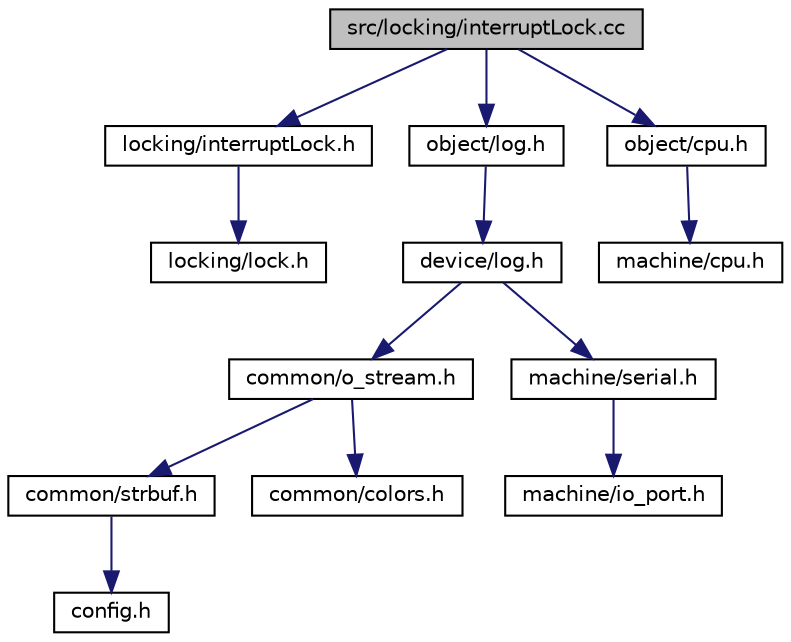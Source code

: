 digraph "src/locking/interruptLock.cc"
{
  bgcolor="transparent";
  edge [fontname="Helvetica",fontsize="10",labelfontname="Helvetica",labelfontsize="10"];
  node [fontname="Helvetica",fontsize="10",shape=record];
  Node1 [label="src/locking/interruptLock.cc",height=0.2,width=0.4,color="black", fillcolor="grey75", style="filled", fontcolor="black"];
  Node1 -> Node2 [color="midnightblue",fontsize="10",style="solid",fontname="Helvetica"];
  Node2 [label="locking/interruptLock.h",height=0.2,width=0.4,color="black",URL="$interruptLock_8h.html"];
  Node2 -> Node3 [color="midnightblue",fontsize="10",style="solid",fontname="Helvetica"];
  Node3 [label="locking/lock.h",height=0.2,width=0.4,color="black",URL="$locking_2lock_8h.html"];
  Node1 -> Node4 [color="midnightblue",fontsize="10",style="solid",fontname="Helvetica"];
  Node4 [label="object/log.h",height=0.2,width=0.4,color="black",URL="$object_2log_8h.html"];
  Node4 -> Node5 [color="midnightblue",fontsize="10",style="solid",fontname="Helvetica"];
  Node5 [label="device/log.h",height=0.2,width=0.4,color="black",URL="$device_2log_8h.html"];
  Node5 -> Node6 [color="midnightblue",fontsize="10",style="solid",fontname="Helvetica"];
  Node6 [label="common/o_stream.h",height=0.2,width=0.4,color="black",URL="$o__stream_8h.html"];
  Node6 -> Node7 [color="midnightblue",fontsize="10",style="solid",fontname="Helvetica"];
  Node7 [label="common/strbuf.h",height=0.2,width=0.4,color="black",URL="$strbuf_8h.html"];
  Node7 -> Node8 [color="midnightblue",fontsize="10",style="solid",fontname="Helvetica"];
  Node8 [label="config.h",height=0.2,width=0.4,color="black",URL="$config_8h.html",tooltip="verschiedene defines für Einstellungen "];
  Node6 -> Node9 [color="midnightblue",fontsize="10",style="solid",fontname="Helvetica"];
  Node9 [label="common/colors.h",height=0.2,width=0.4,color="black",URL="$colors_8h.html"];
  Node5 -> Node10 [color="midnightblue",fontsize="10",style="solid",fontname="Helvetica"];
  Node10 [label="machine/serial.h",height=0.2,width=0.4,color="black",URL="$serial_8h.html"];
  Node10 -> Node11 [color="midnightblue",fontsize="10",style="solid",fontname="Helvetica"];
  Node11 [label="machine/io_port.h",height=0.2,width=0.4,color="black",URL="$io__port_8h.html"];
  Node1 -> Node12 [color="midnightblue",fontsize="10",style="solid",fontname="Helvetica"];
  Node12 [label="object/cpu.h",height=0.2,width=0.4,color="black",URL="$object_2cpu_8h.html",tooltip="alles notwendige zum nutzen der in main.cc deklarierten globalen Variable cpu "];
  Node12 -> Node13 [color="midnightblue",fontsize="10",style="solid",fontname="Helvetica"];
  Node13 [label="machine/cpu.h",height=0.2,width=0.4,color="black",URL="$machine_2cpu_8h.html"];
}
